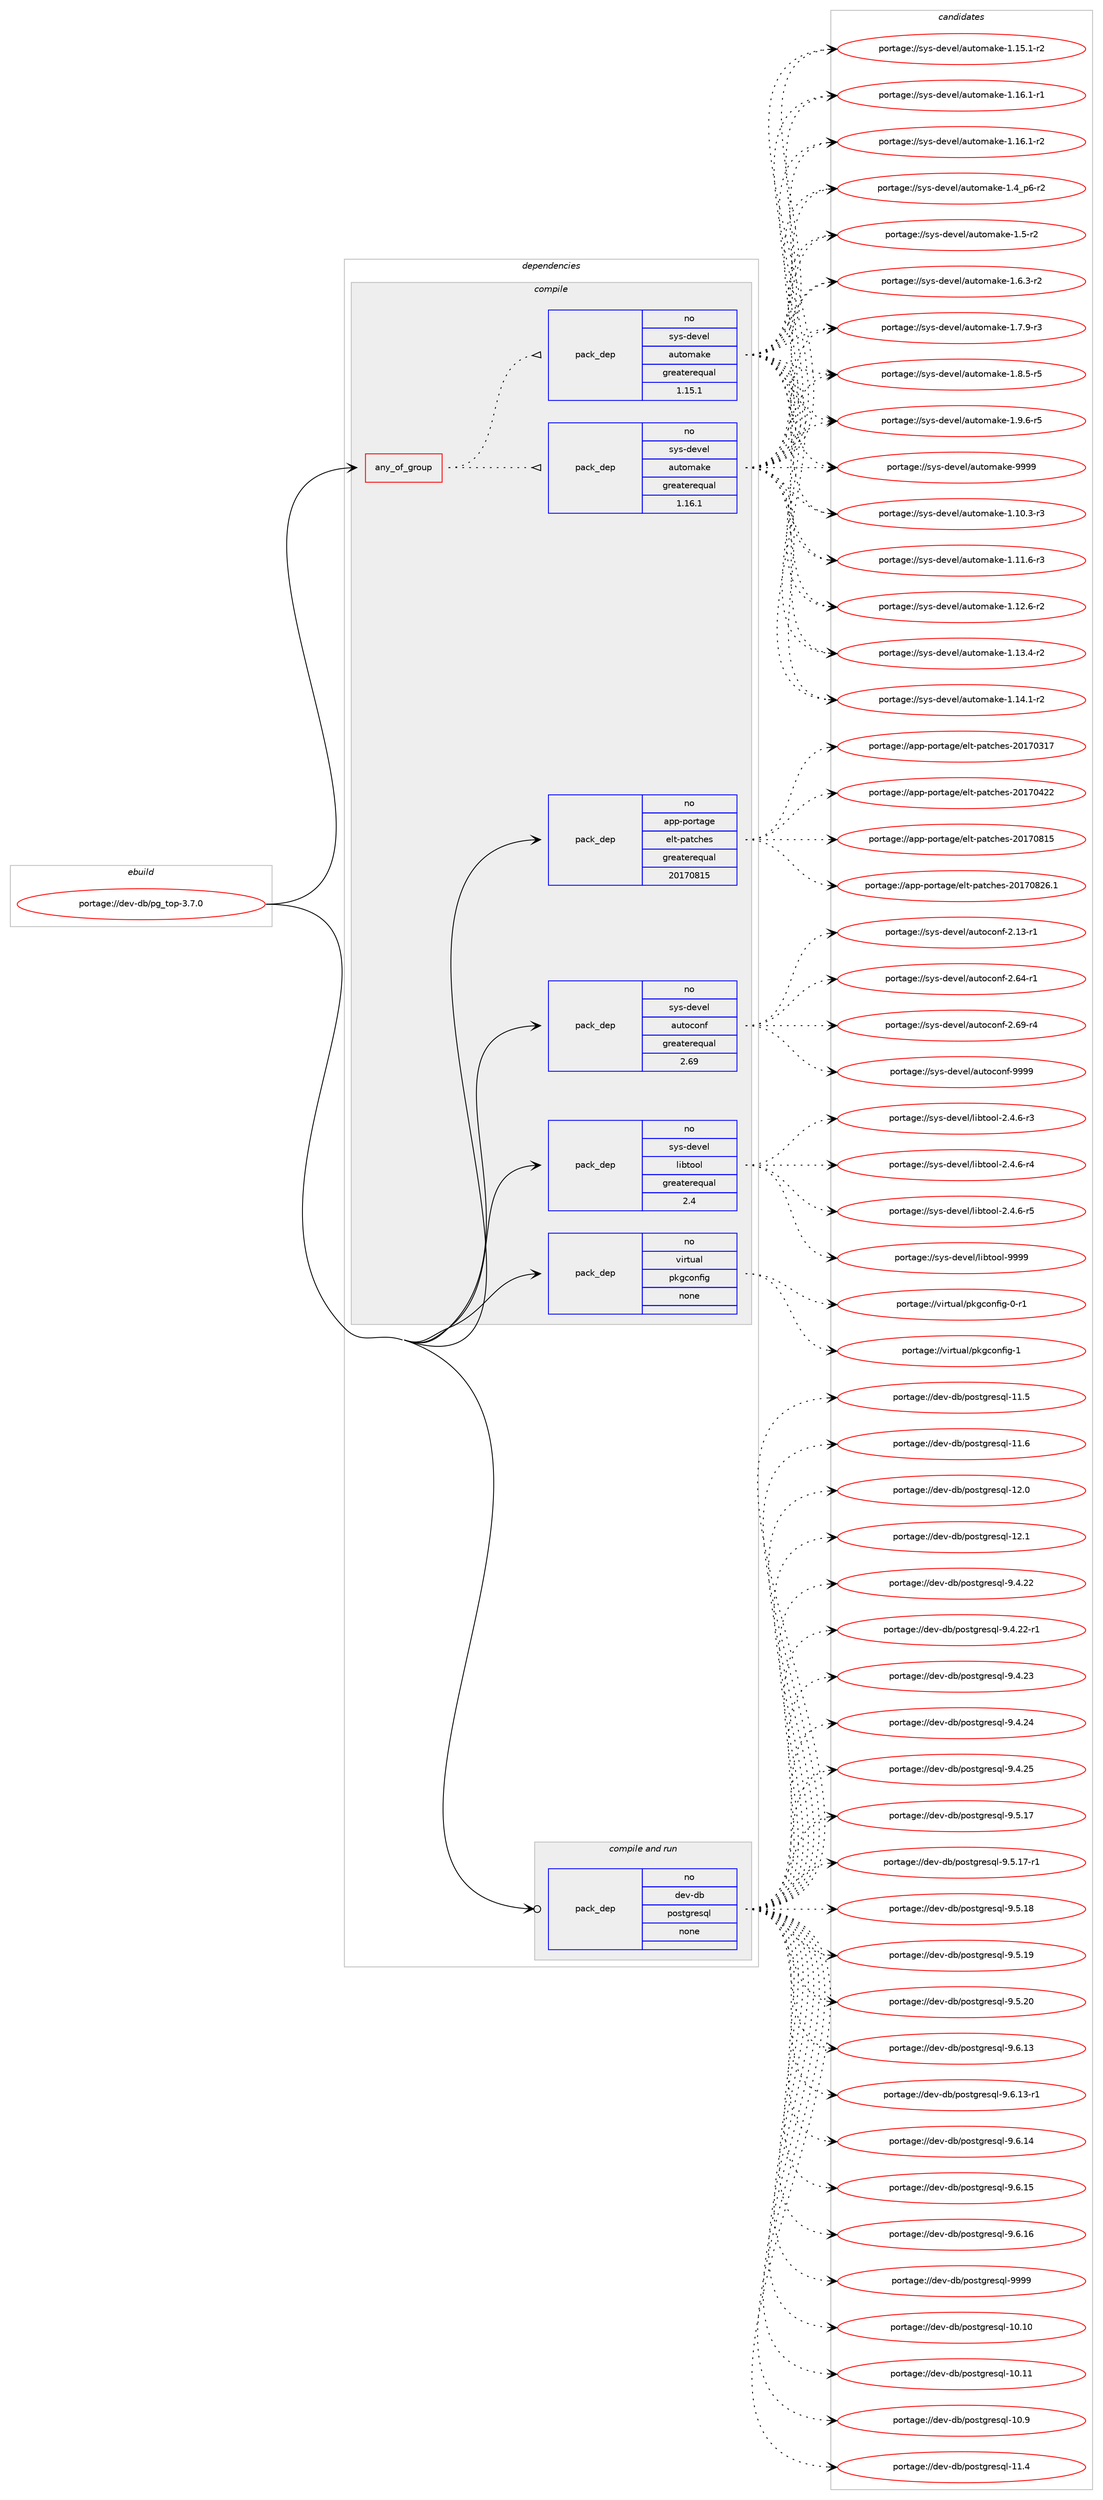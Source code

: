 digraph prolog {

# *************
# Graph options
# *************

newrank=true;
concentrate=true;
compound=true;
graph [rankdir=LR,fontname=Helvetica,fontsize=10,ranksep=1.5];#, ranksep=2.5, nodesep=0.2];
edge  [arrowhead=vee];
node  [fontname=Helvetica,fontsize=10];

# **********
# The ebuild
# **********

subgraph cluster_leftcol {
color=gray;
rank=same;
label=<<i>ebuild</i>>;
id [label="portage://dev-db/pg_top-3.7.0", color=red, width=4, href="../dev-db/pg_top-3.7.0.svg"];
}

# ****************
# The dependencies
# ****************

subgraph cluster_midcol {
color=gray;
label=<<i>dependencies</i>>;
subgraph cluster_compile {
fillcolor="#eeeeee";
style=filled;
label=<<i>compile</i>>;
subgraph any1200 {
dependency56296 [label=<<TABLE BORDER="0" CELLBORDER="1" CELLSPACING="0" CELLPADDING="4"><TR><TD CELLPADDING="10">any_of_group</TD></TR></TABLE>>, shape=none, color=red];subgraph pack42303 {
dependency56297 [label=<<TABLE BORDER="0" CELLBORDER="1" CELLSPACING="0" CELLPADDING="4" WIDTH="220"><TR><TD ROWSPAN="6" CELLPADDING="30">pack_dep</TD></TR><TR><TD WIDTH="110">no</TD></TR><TR><TD>sys-devel</TD></TR><TR><TD>automake</TD></TR><TR><TD>greaterequal</TD></TR><TR><TD>1.16.1</TD></TR></TABLE>>, shape=none, color=blue];
}
dependency56296:e -> dependency56297:w [weight=20,style="dotted",arrowhead="oinv"];
subgraph pack42304 {
dependency56298 [label=<<TABLE BORDER="0" CELLBORDER="1" CELLSPACING="0" CELLPADDING="4" WIDTH="220"><TR><TD ROWSPAN="6" CELLPADDING="30">pack_dep</TD></TR><TR><TD WIDTH="110">no</TD></TR><TR><TD>sys-devel</TD></TR><TR><TD>automake</TD></TR><TR><TD>greaterequal</TD></TR><TR><TD>1.15.1</TD></TR></TABLE>>, shape=none, color=blue];
}
dependency56296:e -> dependency56298:w [weight=20,style="dotted",arrowhead="oinv"];
}
id:e -> dependency56296:w [weight=20,style="solid",arrowhead="vee"];
subgraph pack42305 {
dependency56299 [label=<<TABLE BORDER="0" CELLBORDER="1" CELLSPACING="0" CELLPADDING="4" WIDTH="220"><TR><TD ROWSPAN="6" CELLPADDING="30">pack_dep</TD></TR><TR><TD WIDTH="110">no</TD></TR><TR><TD>app-portage</TD></TR><TR><TD>elt-patches</TD></TR><TR><TD>greaterequal</TD></TR><TR><TD>20170815</TD></TR></TABLE>>, shape=none, color=blue];
}
id:e -> dependency56299:w [weight=20,style="solid",arrowhead="vee"];
subgraph pack42306 {
dependency56300 [label=<<TABLE BORDER="0" CELLBORDER="1" CELLSPACING="0" CELLPADDING="4" WIDTH="220"><TR><TD ROWSPAN="6" CELLPADDING="30">pack_dep</TD></TR><TR><TD WIDTH="110">no</TD></TR><TR><TD>sys-devel</TD></TR><TR><TD>autoconf</TD></TR><TR><TD>greaterequal</TD></TR><TR><TD>2.69</TD></TR></TABLE>>, shape=none, color=blue];
}
id:e -> dependency56300:w [weight=20,style="solid",arrowhead="vee"];
subgraph pack42307 {
dependency56301 [label=<<TABLE BORDER="0" CELLBORDER="1" CELLSPACING="0" CELLPADDING="4" WIDTH="220"><TR><TD ROWSPAN="6" CELLPADDING="30">pack_dep</TD></TR><TR><TD WIDTH="110">no</TD></TR><TR><TD>sys-devel</TD></TR><TR><TD>libtool</TD></TR><TR><TD>greaterequal</TD></TR><TR><TD>2.4</TD></TR></TABLE>>, shape=none, color=blue];
}
id:e -> dependency56301:w [weight=20,style="solid",arrowhead="vee"];
subgraph pack42308 {
dependency56302 [label=<<TABLE BORDER="0" CELLBORDER="1" CELLSPACING="0" CELLPADDING="4" WIDTH="220"><TR><TD ROWSPAN="6" CELLPADDING="30">pack_dep</TD></TR><TR><TD WIDTH="110">no</TD></TR><TR><TD>virtual</TD></TR><TR><TD>pkgconfig</TD></TR><TR><TD>none</TD></TR><TR><TD></TD></TR></TABLE>>, shape=none, color=blue];
}
id:e -> dependency56302:w [weight=20,style="solid",arrowhead="vee"];
}
subgraph cluster_compileandrun {
fillcolor="#eeeeee";
style=filled;
label=<<i>compile and run</i>>;
subgraph pack42309 {
dependency56303 [label=<<TABLE BORDER="0" CELLBORDER="1" CELLSPACING="0" CELLPADDING="4" WIDTH="220"><TR><TD ROWSPAN="6" CELLPADDING="30">pack_dep</TD></TR><TR><TD WIDTH="110">no</TD></TR><TR><TD>dev-db</TD></TR><TR><TD>postgresql</TD></TR><TR><TD>none</TD></TR><TR><TD></TD></TR></TABLE>>, shape=none, color=blue];
}
id:e -> dependency56303:w [weight=20,style="solid",arrowhead="odotvee"];
}
subgraph cluster_run {
fillcolor="#eeeeee";
style=filled;
label=<<i>run</i>>;
}
}

# **************
# The candidates
# **************

subgraph cluster_choices {
rank=same;
color=gray;
label=<<i>candidates</i>>;

subgraph choice42303 {
color=black;
nodesep=1;
choiceportage11512111545100101118101108479711711611110997107101454946494846514511451 [label="portage://sys-devel/automake-1.10.3-r3", color=red, width=4,href="../sys-devel/automake-1.10.3-r3.svg"];
choiceportage11512111545100101118101108479711711611110997107101454946494946544511451 [label="portage://sys-devel/automake-1.11.6-r3", color=red, width=4,href="../sys-devel/automake-1.11.6-r3.svg"];
choiceportage11512111545100101118101108479711711611110997107101454946495046544511450 [label="portage://sys-devel/automake-1.12.6-r2", color=red, width=4,href="../sys-devel/automake-1.12.6-r2.svg"];
choiceportage11512111545100101118101108479711711611110997107101454946495146524511450 [label="portage://sys-devel/automake-1.13.4-r2", color=red, width=4,href="../sys-devel/automake-1.13.4-r2.svg"];
choiceportage11512111545100101118101108479711711611110997107101454946495246494511450 [label="portage://sys-devel/automake-1.14.1-r2", color=red, width=4,href="../sys-devel/automake-1.14.1-r2.svg"];
choiceportage11512111545100101118101108479711711611110997107101454946495346494511450 [label="portage://sys-devel/automake-1.15.1-r2", color=red, width=4,href="../sys-devel/automake-1.15.1-r2.svg"];
choiceportage11512111545100101118101108479711711611110997107101454946495446494511449 [label="portage://sys-devel/automake-1.16.1-r1", color=red, width=4,href="../sys-devel/automake-1.16.1-r1.svg"];
choiceportage11512111545100101118101108479711711611110997107101454946495446494511450 [label="portage://sys-devel/automake-1.16.1-r2", color=red, width=4,href="../sys-devel/automake-1.16.1-r2.svg"];
choiceportage115121115451001011181011084797117116111109971071014549465295112544511450 [label="portage://sys-devel/automake-1.4_p6-r2", color=red, width=4,href="../sys-devel/automake-1.4_p6-r2.svg"];
choiceportage11512111545100101118101108479711711611110997107101454946534511450 [label="portage://sys-devel/automake-1.5-r2", color=red, width=4,href="../sys-devel/automake-1.5-r2.svg"];
choiceportage115121115451001011181011084797117116111109971071014549465446514511450 [label="portage://sys-devel/automake-1.6.3-r2", color=red, width=4,href="../sys-devel/automake-1.6.3-r2.svg"];
choiceportage115121115451001011181011084797117116111109971071014549465546574511451 [label="portage://sys-devel/automake-1.7.9-r3", color=red, width=4,href="../sys-devel/automake-1.7.9-r3.svg"];
choiceportage115121115451001011181011084797117116111109971071014549465646534511453 [label="portage://sys-devel/automake-1.8.5-r5", color=red, width=4,href="../sys-devel/automake-1.8.5-r5.svg"];
choiceportage115121115451001011181011084797117116111109971071014549465746544511453 [label="portage://sys-devel/automake-1.9.6-r5", color=red, width=4,href="../sys-devel/automake-1.9.6-r5.svg"];
choiceportage115121115451001011181011084797117116111109971071014557575757 [label="portage://sys-devel/automake-9999", color=red, width=4,href="../sys-devel/automake-9999.svg"];
dependency56297:e -> choiceportage11512111545100101118101108479711711611110997107101454946494846514511451:w [style=dotted,weight="100"];
dependency56297:e -> choiceportage11512111545100101118101108479711711611110997107101454946494946544511451:w [style=dotted,weight="100"];
dependency56297:e -> choiceportage11512111545100101118101108479711711611110997107101454946495046544511450:w [style=dotted,weight="100"];
dependency56297:e -> choiceportage11512111545100101118101108479711711611110997107101454946495146524511450:w [style=dotted,weight="100"];
dependency56297:e -> choiceportage11512111545100101118101108479711711611110997107101454946495246494511450:w [style=dotted,weight="100"];
dependency56297:e -> choiceportage11512111545100101118101108479711711611110997107101454946495346494511450:w [style=dotted,weight="100"];
dependency56297:e -> choiceportage11512111545100101118101108479711711611110997107101454946495446494511449:w [style=dotted,weight="100"];
dependency56297:e -> choiceportage11512111545100101118101108479711711611110997107101454946495446494511450:w [style=dotted,weight="100"];
dependency56297:e -> choiceportage115121115451001011181011084797117116111109971071014549465295112544511450:w [style=dotted,weight="100"];
dependency56297:e -> choiceportage11512111545100101118101108479711711611110997107101454946534511450:w [style=dotted,weight="100"];
dependency56297:e -> choiceportage115121115451001011181011084797117116111109971071014549465446514511450:w [style=dotted,weight="100"];
dependency56297:e -> choiceportage115121115451001011181011084797117116111109971071014549465546574511451:w [style=dotted,weight="100"];
dependency56297:e -> choiceportage115121115451001011181011084797117116111109971071014549465646534511453:w [style=dotted,weight="100"];
dependency56297:e -> choiceportage115121115451001011181011084797117116111109971071014549465746544511453:w [style=dotted,weight="100"];
dependency56297:e -> choiceportage115121115451001011181011084797117116111109971071014557575757:w [style=dotted,weight="100"];
}
subgraph choice42304 {
color=black;
nodesep=1;
choiceportage11512111545100101118101108479711711611110997107101454946494846514511451 [label="portage://sys-devel/automake-1.10.3-r3", color=red, width=4,href="../sys-devel/automake-1.10.3-r3.svg"];
choiceportage11512111545100101118101108479711711611110997107101454946494946544511451 [label="portage://sys-devel/automake-1.11.6-r3", color=red, width=4,href="../sys-devel/automake-1.11.6-r3.svg"];
choiceportage11512111545100101118101108479711711611110997107101454946495046544511450 [label="portage://sys-devel/automake-1.12.6-r2", color=red, width=4,href="../sys-devel/automake-1.12.6-r2.svg"];
choiceportage11512111545100101118101108479711711611110997107101454946495146524511450 [label="portage://sys-devel/automake-1.13.4-r2", color=red, width=4,href="../sys-devel/automake-1.13.4-r2.svg"];
choiceportage11512111545100101118101108479711711611110997107101454946495246494511450 [label="portage://sys-devel/automake-1.14.1-r2", color=red, width=4,href="../sys-devel/automake-1.14.1-r2.svg"];
choiceportage11512111545100101118101108479711711611110997107101454946495346494511450 [label="portage://sys-devel/automake-1.15.1-r2", color=red, width=4,href="../sys-devel/automake-1.15.1-r2.svg"];
choiceportage11512111545100101118101108479711711611110997107101454946495446494511449 [label="portage://sys-devel/automake-1.16.1-r1", color=red, width=4,href="../sys-devel/automake-1.16.1-r1.svg"];
choiceportage11512111545100101118101108479711711611110997107101454946495446494511450 [label="portage://sys-devel/automake-1.16.1-r2", color=red, width=4,href="../sys-devel/automake-1.16.1-r2.svg"];
choiceportage115121115451001011181011084797117116111109971071014549465295112544511450 [label="portage://sys-devel/automake-1.4_p6-r2", color=red, width=4,href="../sys-devel/automake-1.4_p6-r2.svg"];
choiceportage11512111545100101118101108479711711611110997107101454946534511450 [label="portage://sys-devel/automake-1.5-r2", color=red, width=4,href="../sys-devel/automake-1.5-r2.svg"];
choiceportage115121115451001011181011084797117116111109971071014549465446514511450 [label="portage://sys-devel/automake-1.6.3-r2", color=red, width=4,href="../sys-devel/automake-1.6.3-r2.svg"];
choiceportage115121115451001011181011084797117116111109971071014549465546574511451 [label="portage://sys-devel/automake-1.7.9-r3", color=red, width=4,href="../sys-devel/automake-1.7.9-r3.svg"];
choiceportage115121115451001011181011084797117116111109971071014549465646534511453 [label="portage://sys-devel/automake-1.8.5-r5", color=red, width=4,href="../sys-devel/automake-1.8.5-r5.svg"];
choiceportage115121115451001011181011084797117116111109971071014549465746544511453 [label="portage://sys-devel/automake-1.9.6-r5", color=red, width=4,href="../sys-devel/automake-1.9.6-r5.svg"];
choiceportage115121115451001011181011084797117116111109971071014557575757 [label="portage://sys-devel/automake-9999", color=red, width=4,href="../sys-devel/automake-9999.svg"];
dependency56298:e -> choiceportage11512111545100101118101108479711711611110997107101454946494846514511451:w [style=dotted,weight="100"];
dependency56298:e -> choiceportage11512111545100101118101108479711711611110997107101454946494946544511451:w [style=dotted,weight="100"];
dependency56298:e -> choiceportage11512111545100101118101108479711711611110997107101454946495046544511450:w [style=dotted,weight="100"];
dependency56298:e -> choiceportage11512111545100101118101108479711711611110997107101454946495146524511450:w [style=dotted,weight="100"];
dependency56298:e -> choiceportage11512111545100101118101108479711711611110997107101454946495246494511450:w [style=dotted,weight="100"];
dependency56298:e -> choiceportage11512111545100101118101108479711711611110997107101454946495346494511450:w [style=dotted,weight="100"];
dependency56298:e -> choiceportage11512111545100101118101108479711711611110997107101454946495446494511449:w [style=dotted,weight="100"];
dependency56298:e -> choiceportage11512111545100101118101108479711711611110997107101454946495446494511450:w [style=dotted,weight="100"];
dependency56298:e -> choiceportage115121115451001011181011084797117116111109971071014549465295112544511450:w [style=dotted,weight="100"];
dependency56298:e -> choiceportage11512111545100101118101108479711711611110997107101454946534511450:w [style=dotted,weight="100"];
dependency56298:e -> choiceportage115121115451001011181011084797117116111109971071014549465446514511450:w [style=dotted,weight="100"];
dependency56298:e -> choiceportage115121115451001011181011084797117116111109971071014549465546574511451:w [style=dotted,weight="100"];
dependency56298:e -> choiceportage115121115451001011181011084797117116111109971071014549465646534511453:w [style=dotted,weight="100"];
dependency56298:e -> choiceportage115121115451001011181011084797117116111109971071014549465746544511453:w [style=dotted,weight="100"];
dependency56298:e -> choiceportage115121115451001011181011084797117116111109971071014557575757:w [style=dotted,weight="100"];
}
subgraph choice42305 {
color=black;
nodesep=1;
choiceportage97112112451121111141169710310147101108116451129711699104101115455048495548514955 [label="portage://app-portage/elt-patches-20170317", color=red, width=4,href="../app-portage/elt-patches-20170317.svg"];
choiceportage97112112451121111141169710310147101108116451129711699104101115455048495548525050 [label="portage://app-portage/elt-patches-20170422", color=red, width=4,href="../app-portage/elt-patches-20170422.svg"];
choiceportage97112112451121111141169710310147101108116451129711699104101115455048495548564953 [label="portage://app-portage/elt-patches-20170815", color=red, width=4,href="../app-portage/elt-patches-20170815.svg"];
choiceportage971121124511211111411697103101471011081164511297116991041011154550484955485650544649 [label="portage://app-portage/elt-patches-20170826.1", color=red, width=4,href="../app-portage/elt-patches-20170826.1.svg"];
dependency56299:e -> choiceportage97112112451121111141169710310147101108116451129711699104101115455048495548514955:w [style=dotted,weight="100"];
dependency56299:e -> choiceportage97112112451121111141169710310147101108116451129711699104101115455048495548525050:w [style=dotted,weight="100"];
dependency56299:e -> choiceportage97112112451121111141169710310147101108116451129711699104101115455048495548564953:w [style=dotted,weight="100"];
dependency56299:e -> choiceportage971121124511211111411697103101471011081164511297116991041011154550484955485650544649:w [style=dotted,weight="100"];
}
subgraph choice42306 {
color=black;
nodesep=1;
choiceportage1151211154510010111810110847971171161119911111010245504649514511449 [label="portage://sys-devel/autoconf-2.13-r1", color=red, width=4,href="../sys-devel/autoconf-2.13-r1.svg"];
choiceportage1151211154510010111810110847971171161119911111010245504654524511449 [label="portage://sys-devel/autoconf-2.64-r1", color=red, width=4,href="../sys-devel/autoconf-2.64-r1.svg"];
choiceportage1151211154510010111810110847971171161119911111010245504654574511452 [label="portage://sys-devel/autoconf-2.69-r4", color=red, width=4,href="../sys-devel/autoconf-2.69-r4.svg"];
choiceportage115121115451001011181011084797117116111991111101024557575757 [label="portage://sys-devel/autoconf-9999", color=red, width=4,href="../sys-devel/autoconf-9999.svg"];
dependency56300:e -> choiceportage1151211154510010111810110847971171161119911111010245504649514511449:w [style=dotted,weight="100"];
dependency56300:e -> choiceportage1151211154510010111810110847971171161119911111010245504654524511449:w [style=dotted,weight="100"];
dependency56300:e -> choiceportage1151211154510010111810110847971171161119911111010245504654574511452:w [style=dotted,weight="100"];
dependency56300:e -> choiceportage115121115451001011181011084797117116111991111101024557575757:w [style=dotted,weight="100"];
}
subgraph choice42307 {
color=black;
nodesep=1;
choiceportage1151211154510010111810110847108105981161111111084550465246544511451 [label="portage://sys-devel/libtool-2.4.6-r3", color=red, width=4,href="../sys-devel/libtool-2.4.6-r3.svg"];
choiceportage1151211154510010111810110847108105981161111111084550465246544511452 [label="portage://sys-devel/libtool-2.4.6-r4", color=red, width=4,href="../sys-devel/libtool-2.4.6-r4.svg"];
choiceportage1151211154510010111810110847108105981161111111084550465246544511453 [label="portage://sys-devel/libtool-2.4.6-r5", color=red, width=4,href="../sys-devel/libtool-2.4.6-r5.svg"];
choiceportage1151211154510010111810110847108105981161111111084557575757 [label="portage://sys-devel/libtool-9999", color=red, width=4,href="../sys-devel/libtool-9999.svg"];
dependency56301:e -> choiceportage1151211154510010111810110847108105981161111111084550465246544511451:w [style=dotted,weight="100"];
dependency56301:e -> choiceportage1151211154510010111810110847108105981161111111084550465246544511452:w [style=dotted,weight="100"];
dependency56301:e -> choiceportage1151211154510010111810110847108105981161111111084550465246544511453:w [style=dotted,weight="100"];
dependency56301:e -> choiceportage1151211154510010111810110847108105981161111111084557575757:w [style=dotted,weight="100"];
}
subgraph choice42308 {
color=black;
nodesep=1;
choiceportage11810511411611797108471121071039911111010210510345484511449 [label="portage://virtual/pkgconfig-0-r1", color=red, width=4,href="../virtual/pkgconfig-0-r1.svg"];
choiceportage1181051141161179710847112107103991111101021051034549 [label="portage://virtual/pkgconfig-1", color=red, width=4,href="../virtual/pkgconfig-1.svg"];
dependency56302:e -> choiceportage11810511411611797108471121071039911111010210510345484511449:w [style=dotted,weight="100"];
dependency56302:e -> choiceportage1181051141161179710847112107103991111101021051034549:w [style=dotted,weight="100"];
}
subgraph choice42309 {
color=black;
nodesep=1;
choiceportage100101118451009847112111115116103114101115113108454948464948 [label="portage://dev-db/postgresql-10.10", color=red, width=4,href="../dev-db/postgresql-10.10.svg"];
choiceportage100101118451009847112111115116103114101115113108454948464949 [label="portage://dev-db/postgresql-10.11", color=red, width=4,href="../dev-db/postgresql-10.11.svg"];
choiceportage1001011184510098471121111151161031141011151131084549484657 [label="portage://dev-db/postgresql-10.9", color=red, width=4,href="../dev-db/postgresql-10.9.svg"];
choiceportage1001011184510098471121111151161031141011151131084549494652 [label="portage://dev-db/postgresql-11.4", color=red, width=4,href="../dev-db/postgresql-11.4.svg"];
choiceportage1001011184510098471121111151161031141011151131084549494653 [label="portage://dev-db/postgresql-11.5", color=red, width=4,href="../dev-db/postgresql-11.5.svg"];
choiceportage1001011184510098471121111151161031141011151131084549494654 [label="portage://dev-db/postgresql-11.6", color=red, width=4,href="../dev-db/postgresql-11.6.svg"];
choiceportage1001011184510098471121111151161031141011151131084549504648 [label="portage://dev-db/postgresql-12.0", color=red, width=4,href="../dev-db/postgresql-12.0.svg"];
choiceportage1001011184510098471121111151161031141011151131084549504649 [label="portage://dev-db/postgresql-12.1", color=red, width=4,href="../dev-db/postgresql-12.1.svg"];
choiceportage10010111845100984711211111511610311410111511310845574652465050 [label="portage://dev-db/postgresql-9.4.22", color=red, width=4,href="../dev-db/postgresql-9.4.22.svg"];
choiceportage100101118451009847112111115116103114101115113108455746524650504511449 [label="portage://dev-db/postgresql-9.4.22-r1", color=red, width=4,href="../dev-db/postgresql-9.4.22-r1.svg"];
choiceportage10010111845100984711211111511610311410111511310845574652465051 [label="portage://dev-db/postgresql-9.4.23", color=red, width=4,href="../dev-db/postgresql-9.4.23.svg"];
choiceportage10010111845100984711211111511610311410111511310845574652465052 [label="portage://dev-db/postgresql-9.4.24", color=red, width=4,href="../dev-db/postgresql-9.4.24.svg"];
choiceportage10010111845100984711211111511610311410111511310845574652465053 [label="portage://dev-db/postgresql-9.4.25", color=red, width=4,href="../dev-db/postgresql-9.4.25.svg"];
choiceportage10010111845100984711211111511610311410111511310845574653464955 [label="portage://dev-db/postgresql-9.5.17", color=red, width=4,href="../dev-db/postgresql-9.5.17.svg"];
choiceportage100101118451009847112111115116103114101115113108455746534649554511449 [label="portage://dev-db/postgresql-9.5.17-r1", color=red, width=4,href="../dev-db/postgresql-9.5.17-r1.svg"];
choiceportage10010111845100984711211111511610311410111511310845574653464956 [label="portage://dev-db/postgresql-9.5.18", color=red, width=4,href="../dev-db/postgresql-9.5.18.svg"];
choiceportage10010111845100984711211111511610311410111511310845574653464957 [label="portage://dev-db/postgresql-9.5.19", color=red, width=4,href="../dev-db/postgresql-9.5.19.svg"];
choiceportage10010111845100984711211111511610311410111511310845574653465048 [label="portage://dev-db/postgresql-9.5.20", color=red, width=4,href="../dev-db/postgresql-9.5.20.svg"];
choiceportage10010111845100984711211111511610311410111511310845574654464951 [label="portage://dev-db/postgresql-9.6.13", color=red, width=4,href="../dev-db/postgresql-9.6.13.svg"];
choiceportage100101118451009847112111115116103114101115113108455746544649514511449 [label="portage://dev-db/postgresql-9.6.13-r1", color=red, width=4,href="../dev-db/postgresql-9.6.13-r1.svg"];
choiceportage10010111845100984711211111511610311410111511310845574654464952 [label="portage://dev-db/postgresql-9.6.14", color=red, width=4,href="../dev-db/postgresql-9.6.14.svg"];
choiceportage10010111845100984711211111511610311410111511310845574654464953 [label="portage://dev-db/postgresql-9.6.15", color=red, width=4,href="../dev-db/postgresql-9.6.15.svg"];
choiceportage10010111845100984711211111511610311410111511310845574654464954 [label="portage://dev-db/postgresql-9.6.16", color=red, width=4,href="../dev-db/postgresql-9.6.16.svg"];
choiceportage1001011184510098471121111151161031141011151131084557575757 [label="portage://dev-db/postgresql-9999", color=red, width=4,href="../dev-db/postgresql-9999.svg"];
dependency56303:e -> choiceportage100101118451009847112111115116103114101115113108454948464948:w [style=dotted,weight="100"];
dependency56303:e -> choiceportage100101118451009847112111115116103114101115113108454948464949:w [style=dotted,weight="100"];
dependency56303:e -> choiceportage1001011184510098471121111151161031141011151131084549484657:w [style=dotted,weight="100"];
dependency56303:e -> choiceportage1001011184510098471121111151161031141011151131084549494652:w [style=dotted,weight="100"];
dependency56303:e -> choiceportage1001011184510098471121111151161031141011151131084549494653:w [style=dotted,weight="100"];
dependency56303:e -> choiceportage1001011184510098471121111151161031141011151131084549494654:w [style=dotted,weight="100"];
dependency56303:e -> choiceportage1001011184510098471121111151161031141011151131084549504648:w [style=dotted,weight="100"];
dependency56303:e -> choiceportage1001011184510098471121111151161031141011151131084549504649:w [style=dotted,weight="100"];
dependency56303:e -> choiceportage10010111845100984711211111511610311410111511310845574652465050:w [style=dotted,weight="100"];
dependency56303:e -> choiceportage100101118451009847112111115116103114101115113108455746524650504511449:w [style=dotted,weight="100"];
dependency56303:e -> choiceportage10010111845100984711211111511610311410111511310845574652465051:w [style=dotted,weight="100"];
dependency56303:e -> choiceportage10010111845100984711211111511610311410111511310845574652465052:w [style=dotted,weight="100"];
dependency56303:e -> choiceportage10010111845100984711211111511610311410111511310845574652465053:w [style=dotted,weight="100"];
dependency56303:e -> choiceportage10010111845100984711211111511610311410111511310845574653464955:w [style=dotted,weight="100"];
dependency56303:e -> choiceportage100101118451009847112111115116103114101115113108455746534649554511449:w [style=dotted,weight="100"];
dependency56303:e -> choiceportage10010111845100984711211111511610311410111511310845574653464956:w [style=dotted,weight="100"];
dependency56303:e -> choiceportage10010111845100984711211111511610311410111511310845574653464957:w [style=dotted,weight="100"];
dependency56303:e -> choiceportage10010111845100984711211111511610311410111511310845574653465048:w [style=dotted,weight="100"];
dependency56303:e -> choiceportage10010111845100984711211111511610311410111511310845574654464951:w [style=dotted,weight="100"];
dependency56303:e -> choiceportage100101118451009847112111115116103114101115113108455746544649514511449:w [style=dotted,weight="100"];
dependency56303:e -> choiceportage10010111845100984711211111511610311410111511310845574654464952:w [style=dotted,weight="100"];
dependency56303:e -> choiceportage10010111845100984711211111511610311410111511310845574654464953:w [style=dotted,weight="100"];
dependency56303:e -> choiceportage10010111845100984711211111511610311410111511310845574654464954:w [style=dotted,weight="100"];
dependency56303:e -> choiceportage1001011184510098471121111151161031141011151131084557575757:w [style=dotted,weight="100"];
}
}

}
